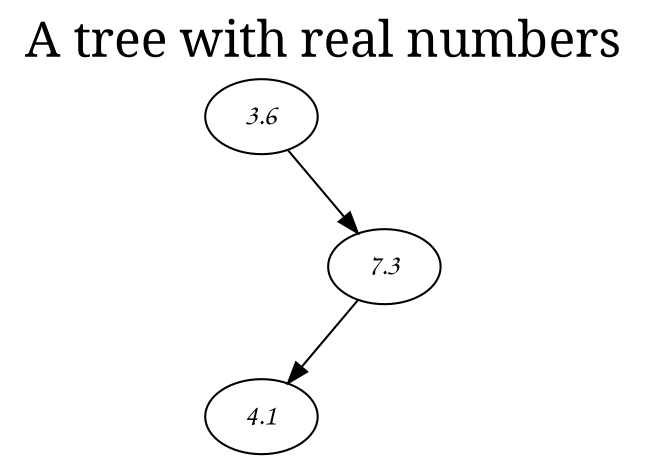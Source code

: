 // Binary Search Tree Visualization
digraph {
	graph [fontname=serif fontsize=24 label="A tree with real numbers" labelloc=t]
	node [fontname="Comic Sans MS"]
	3.6
	fake1 [label=o style=invis width=0.1]
	3.6 -> fake1 [label="" style=invis]
	fake2 [label=o style=invis width=0.1]
	3.6:s -> fake2 [label="" style=invis]
	7.3
	3.6 -> 7.3
	4.1
	7.3 -> 4.1
	fake3 [label=o style=invis width=0.1]
	7.3:s -> fake3 [label="" style=invis]
	fake4 [label=o style=invis width=0.1]
	7.3 -> fake4 [label="" style=invis]
}
